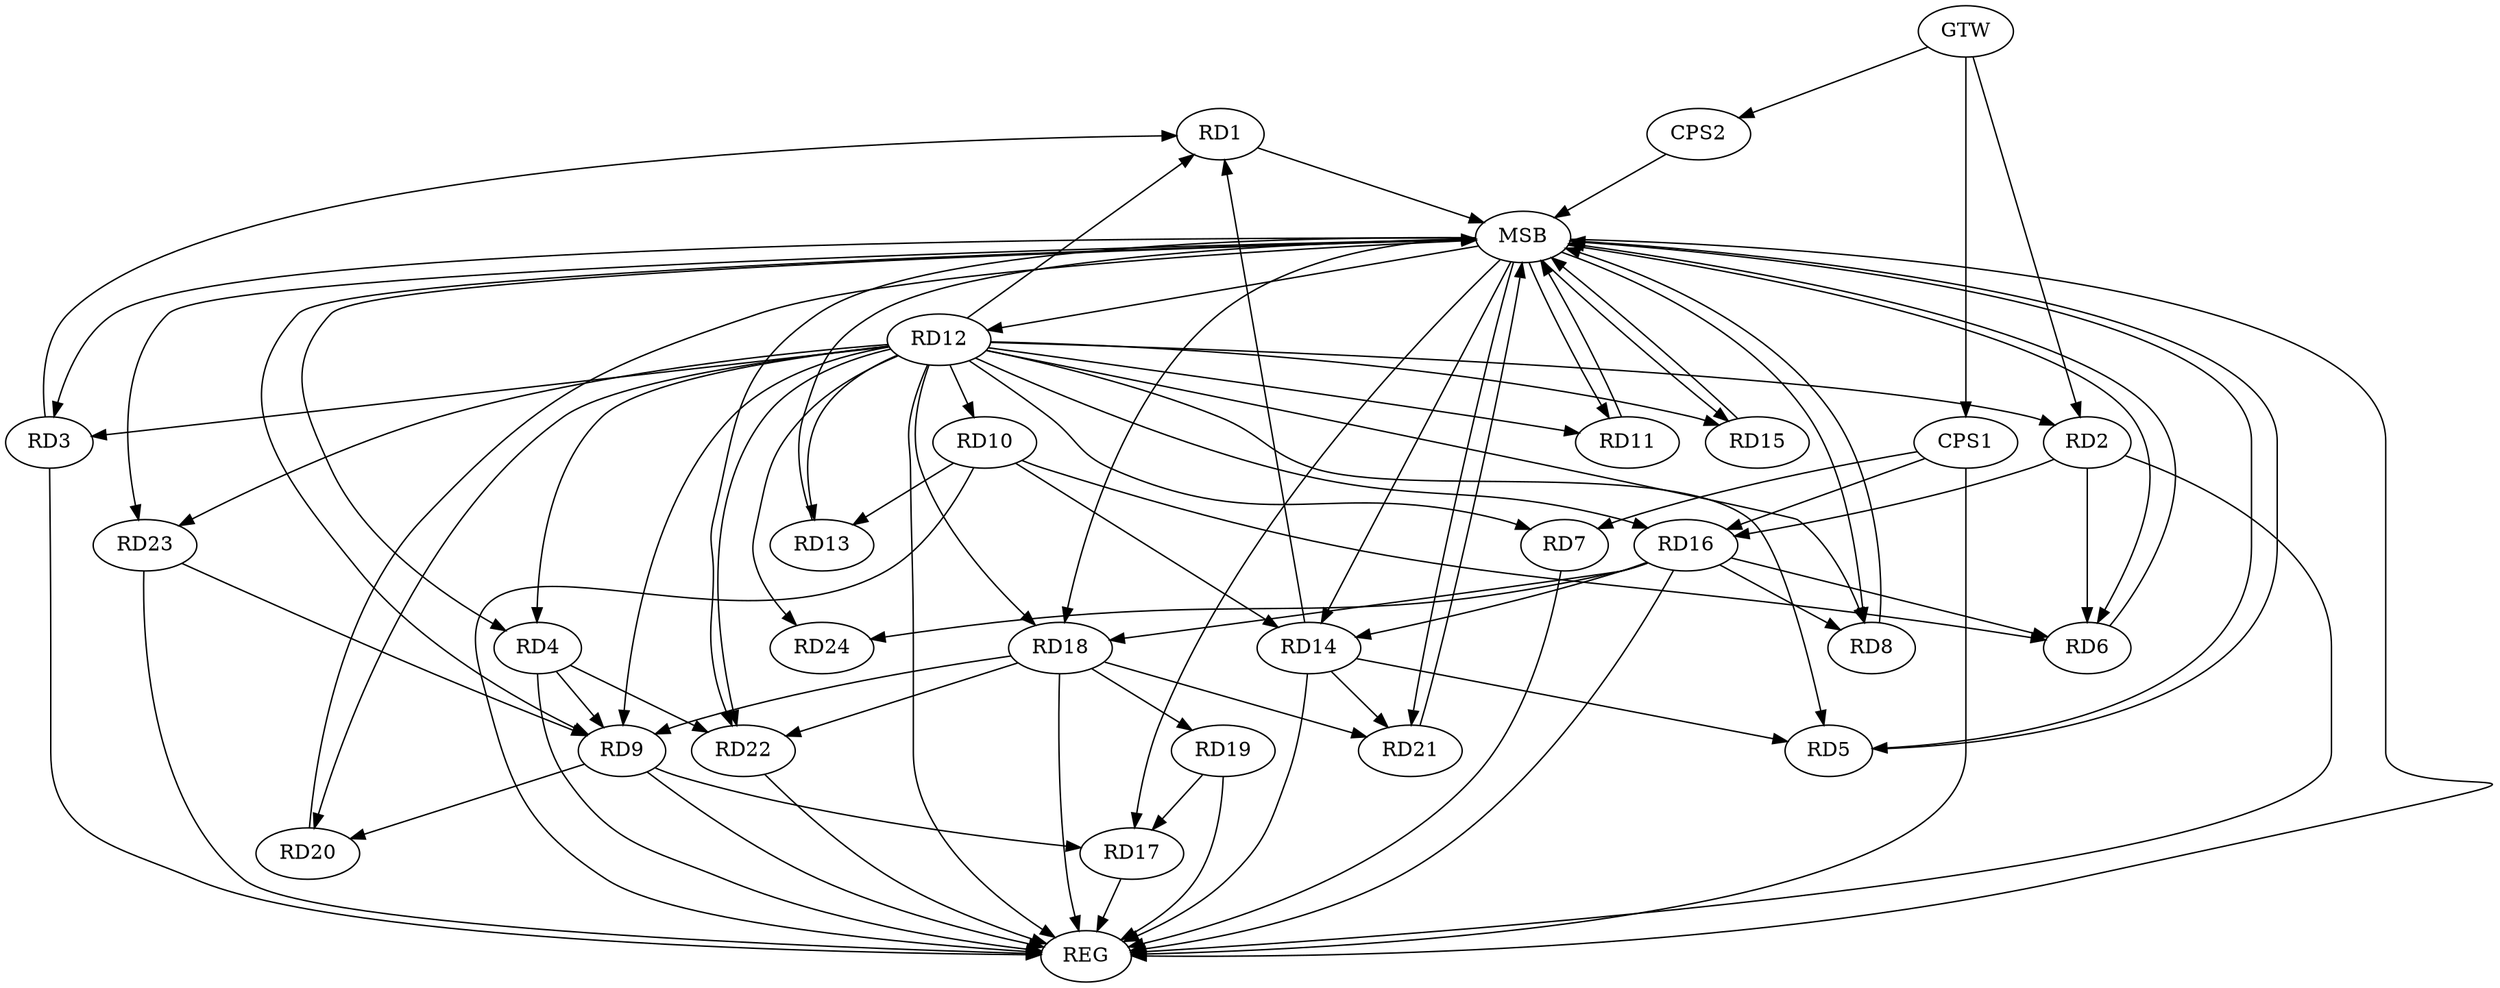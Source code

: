 strict digraph G {
  RD1 [ label="RD1" ];
  RD2 [ label="RD2" ];
  RD3 [ label="RD3" ];
  RD4 [ label="RD4" ];
  RD5 [ label="RD5" ];
  RD6 [ label="RD6" ];
  RD7 [ label="RD7" ];
  RD8 [ label="RD8" ];
  RD9 [ label="RD9" ];
  RD10 [ label="RD10" ];
  RD11 [ label="RD11" ];
  RD12 [ label="RD12" ];
  RD13 [ label="RD13" ];
  RD14 [ label="RD14" ];
  RD15 [ label="RD15" ];
  RD16 [ label="RD16" ];
  RD17 [ label="RD17" ];
  RD18 [ label="RD18" ];
  RD19 [ label="RD19" ];
  RD20 [ label="RD20" ];
  RD21 [ label="RD21" ];
  RD22 [ label="RD22" ];
  RD23 [ label="RD23" ];
  RD24 [ label="RD24" ];
  CPS1 [ label="CPS1" ];
  CPS2 [ label="CPS2" ];
  GTW [ label="GTW" ];
  REG [ label="REG" ];
  MSB [ label="MSB" ];
  RD3 -> RD1;
  RD14 -> RD1;
  RD2 -> RD6;
  RD2 -> RD16;
  RD4 -> RD9;
  RD12 -> RD4;
  RD4 -> RD22;
  RD12 -> RD5;
  RD14 -> RD5;
  RD10 -> RD6;
  RD16 -> RD6;
  RD16 -> RD8;
  RD9 -> RD17;
  RD18 -> RD9;
  RD9 -> RD20;
  RD23 -> RD9;
  RD10 -> RD13;
  RD10 -> RD14;
  RD12 -> RD11;
  RD12 -> RD22;
  RD12 -> RD24;
  RD16 -> RD14;
  RD14 -> RD21;
  RD16 -> RD18;
  RD16 -> RD24;
  RD19 -> RD17;
  RD18 -> RD19;
  RD18 -> RD21;
  RD18 -> RD22;
  CPS1 -> RD7;
  CPS1 -> RD16;
  GTW -> RD2;
  GTW -> CPS1;
  GTW -> CPS2;
  RD2 -> REG;
  RD3 -> REG;
  RD4 -> REG;
  RD7 -> REG;
  RD9 -> REG;
  RD10 -> REG;
  RD12 -> REG;
  RD14 -> REG;
  RD16 -> REG;
  RD17 -> REG;
  RD18 -> REG;
  RD19 -> REG;
  RD22 -> REG;
  RD23 -> REG;
  CPS1 -> REG;
  RD1 -> MSB;
  MSB -> RD22;
  MSB -> REG;
  RD5 -> MSB;
  MSB -> RD4;
  MSB -> RD11;
  MSB -> RD15;
  RD6 -> MSB;
  MSB -> RD21;
  RD8 -> MSB;
  MSB -> RD23;
  RD11 -> MSB;
  RD13 -> MSB;
  RD15 -> MSB;
  MSB -> RD12;
  RD20 -> MSB;
  MSB -> RD5;
  MSB -> RD6;
  MSB -> RD9;
  MSB -> RD14;
  RD21 -> MSB;
  MSB -> RD3;
  MSB -> RD8;
  MSB -> RD17;
  MSB -> RD18;
  CPS2 -> MSB;
  RD12 -> RD13;
  RD12 -> RD16;
  RD12 -> RD3;
  RD12 -> RD9;
  RD12 -> RD2;
  RD12 -> RD20;
  RD12 -> RD15;
  RD12 -> RD23;
  RD12 -> RD8;
  RD12 -> RD1;
  RD12 -> RD10;
  RD12 -> RD7;
  RD12 -> RD18;
}
